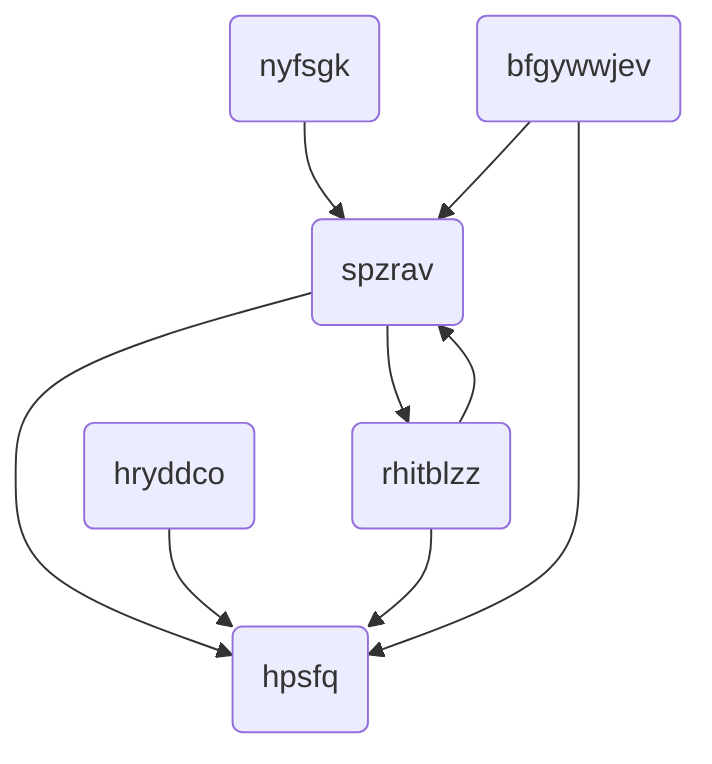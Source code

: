 flowchart TB
	A(nyfsgk)-->D(spzrav)
	B(rhitblzz)-->F(hpsfq)
	B(rhitblzz)-->D(spzrav)
	C(bfgywwjev)-->D(spzrav)
	C(bfgywwjev)-->F(hpsfq)
	D(spzrav)-->F(hpsfq)
	D(spzrav)-->B(rhitblzz)
	E(hryddco)-->F(hpsfq)